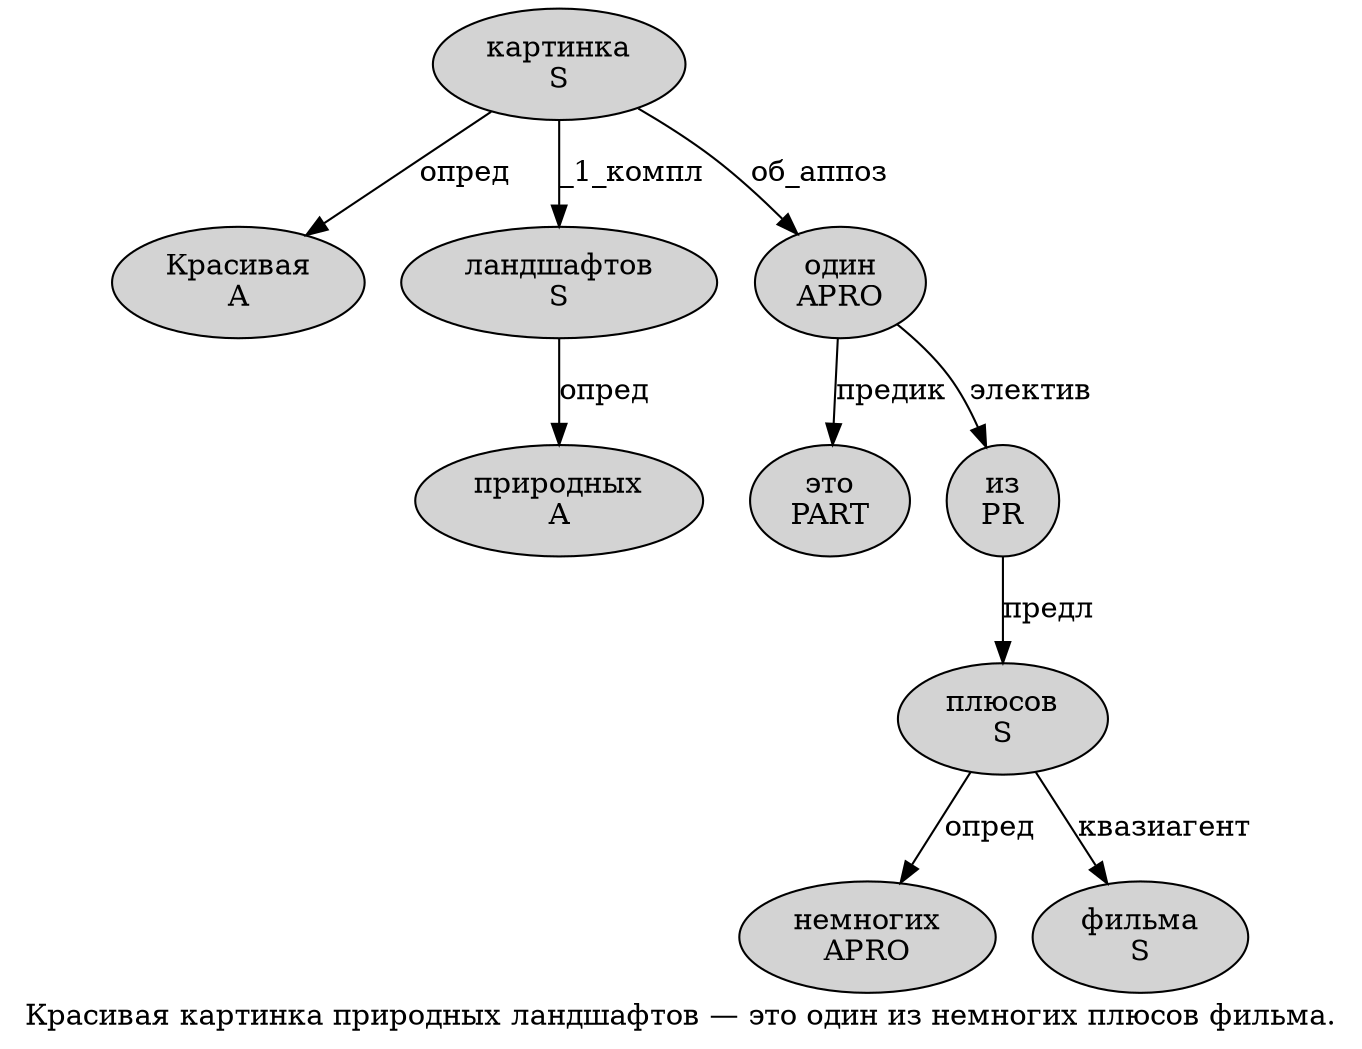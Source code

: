 digraph SENTENCE_2989 {
	graph [label="Красивая картинка природных ландшафтов — это один из немногих плюсов фильма."]
	node [style=filled]
		0 [label="Красивая
A" color="" fillcolor=lightgray penwidth=1 shape=ellipse]
		1 [label="картинка
S" color="" fillcolor=lightgray penwidth=1 shape=ellipse]
		2 [label="природных
A" color="" fillcolor=lightgray penwidth=1 shape=ellipse]
		3 [label="ландшафтов
S" color="" fillcolor=lightgray penwidth=1 shape=ellipse]
		5 [label="это
PART" color="" fillcolor=lightgray penwidth=1 shape=ellipse]
		6 [label="один
APRO" color="" fillcolor=lightgray penwidth=1 shape=ellipse]
		7 [label="из
PR" color="" fillcolor=lightgray penwidth=1 shape=ellipse]
		8 [label="немногих
APRO" color="" fillcolor=lightgray penwidth=1 shape=ellipse]
		9 [label="плюсов
S" color="" fillcolor=lightgray penwidth=1 shape=ellipse]
		10 [label="фильма
S" color="" fillcolor=lightgray penwidth=1 shape=ellipse]
			3 -> 2 [label="опред"]
			9 -> 8 [label="опред"]
			9 -> 10 [label="квазиагент"]
			6 -> 5 [label="предик"]
			6 -> 7 [label="электив"]
			1 -> 0 [label="опред"]
			1 -> 3 [label="_1_компл"]
			1 -> 6 [label="об_аппоз"]
			7 -> 9 [label="предл"]
}